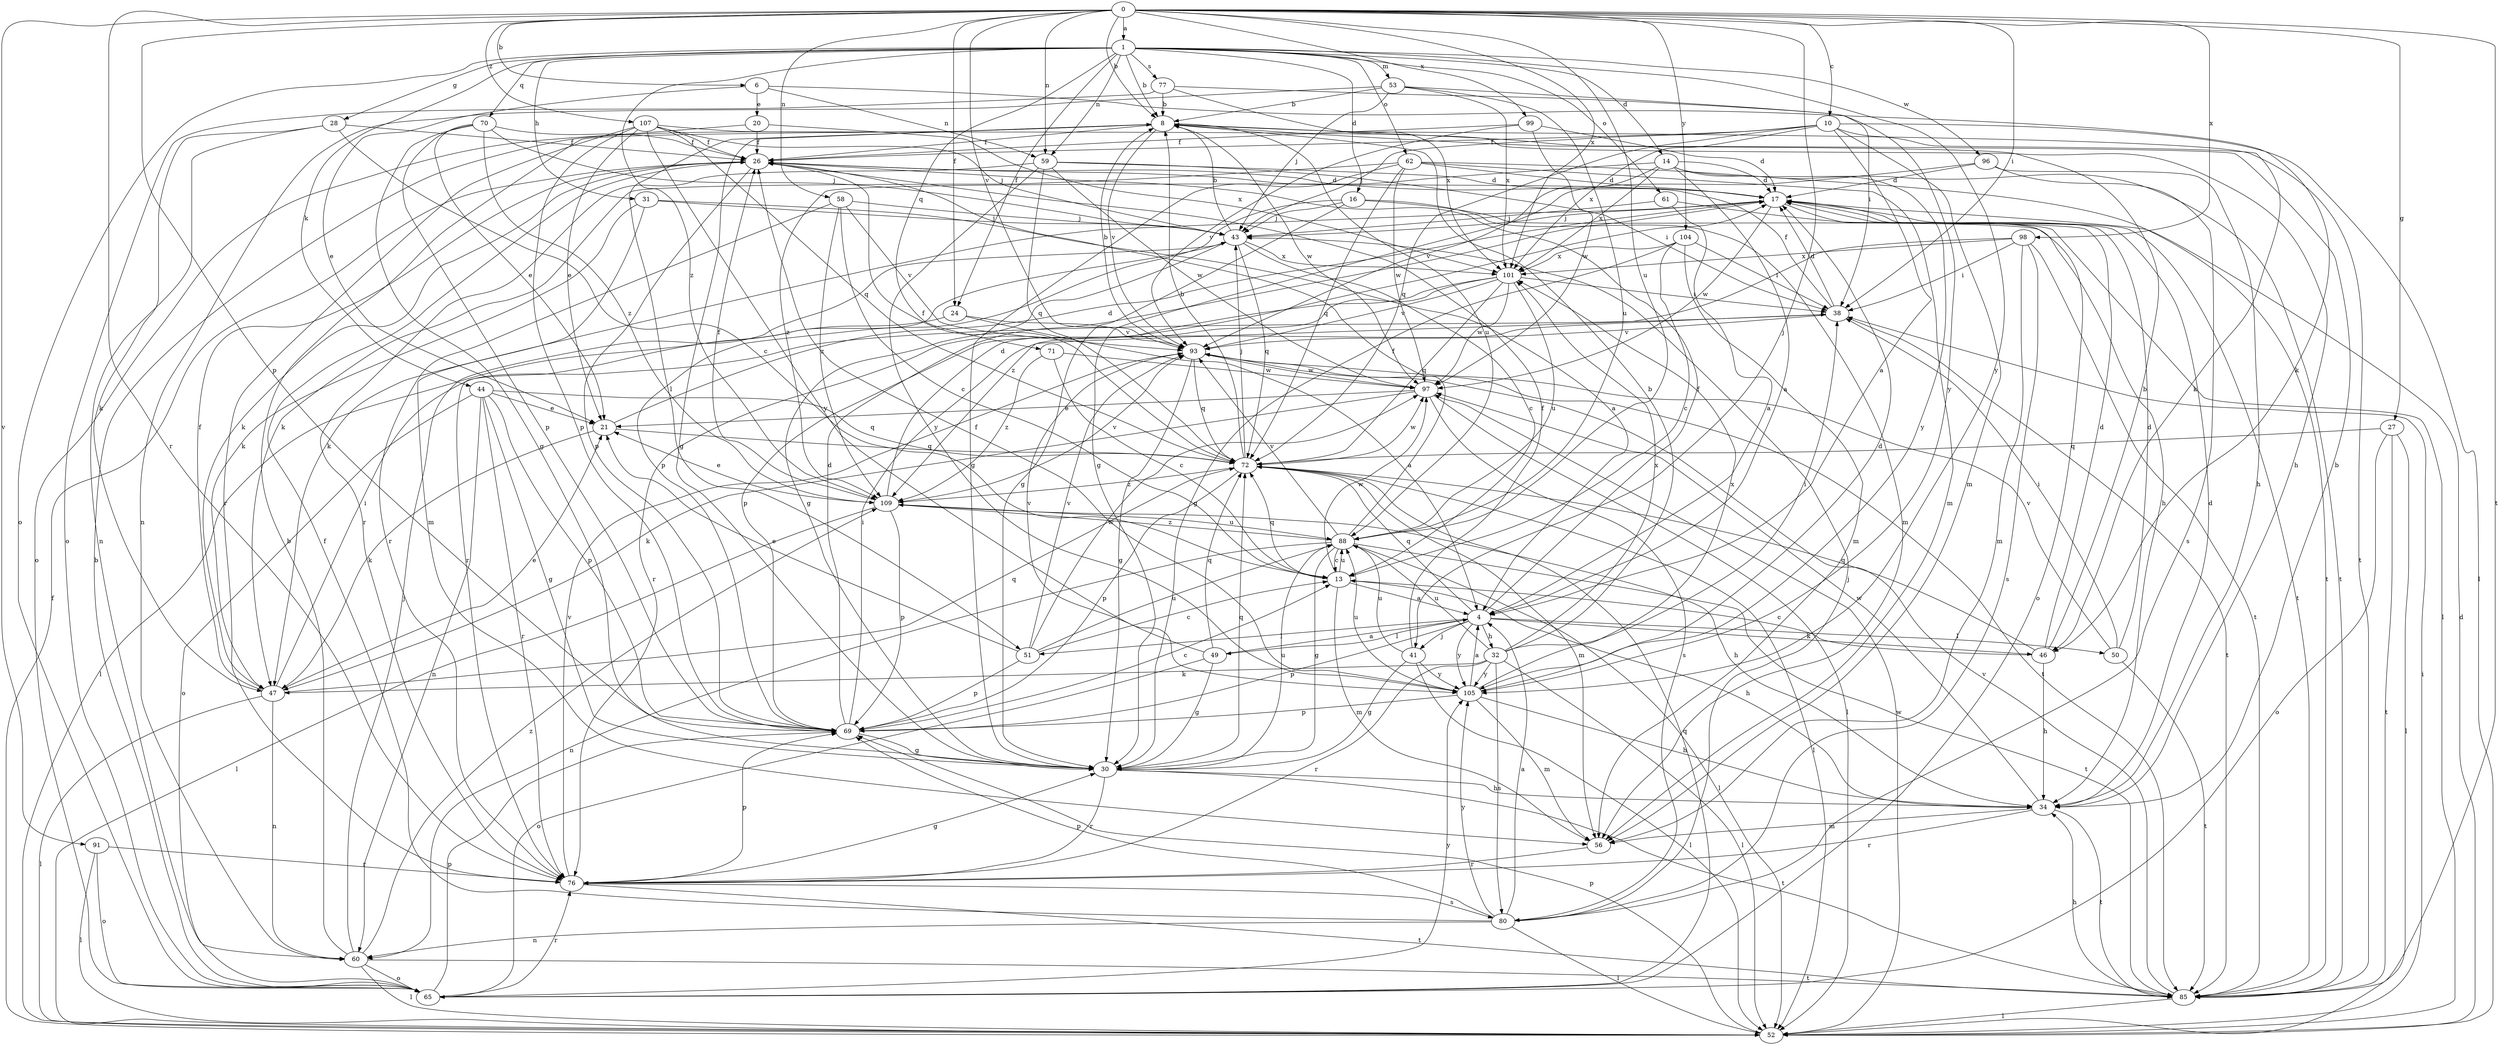 strict digraph  {
0;
1;
4;
6;
8;
10;
13;
14;
16;
17;
20;
21;
24;
26;
27;
28;
30;
31;
32;
34;
38;
41;
43;
44;
46;
47;
49;
50;
51;
52;
53;
56;
58;
59;
60;
61;
62;
65;
69;
70;
71;
72;
76;
77;
80;
85;
88;
91;
93;
96;
97;
98;
99;
101;
104;
105;
107;
109;
0 -> 1  [label=a];
0 -> 6  [label=b];
0 -> 8  [label=b];
0 -> 10  [label=c];
0 -> 24  [label=f];
0 -> 27  [label=g];
0 -> 38  [label=i];
0 -> 41  [label=j];
0 -> 58  [label=n];
0 -> 59  [label=n];
0 -> 69  [label=p];
0 -> 76  [label=r];
0 -> 85  [label=t];
0 -> 88  [label=u];
0 -> 91  [label=v];
0 -> 93  [label=v];
0 -> 98  [label=x];
0 -> 99  [label=x];
0 -> 101  [label=x];
0 -> 104  [label=y];
0 -> 107  [label=z];
1 -> 8  [label=b];
1 -> 14  [label=d];
1 -> 16  [label=d];
1 -> 24  [label=f];
1 -> 28  [label=g];
1 -> 31  [label=h];
1 -> 44  [label=k];
1 -> 53  [label=m];
1 -> 59  [label=n];
1 -> 61  [label=o];
1 -> 62  [label=o];
1 -> 65  [label=o];
1 -> 70  [label=q];
1 -> 71  [label=q];
1 -> 77  [label=s];
1 -> 96  [label=w];
1 -> 105  [label=y];
1 -> 109  [label=z];
4 -> 26  [label=f];
4 -> 32  [label=h];
4 -> 41  [label=j];
4 -> 46  [label=k];
4 -> 49  [label=l];
4 -> 50  [label=l];
4 -> 51  [label=l];
4 -> 69  [label=p];
4 -> 72  [label=q];
4 -> 105  [label=y];
6 -> 20  [label=e];
6 -> 21  [label=e];
6 -> 46  [label=k];
6 -> 59  [label=n];
8 -> 26  [label=f];
8 -> 30  [label=g];
8 -> 51  [label=l];
8 -> 85  [label=t];
8 -> 88  [label=u];
8 -> 93  [label=v];
8 -> 97  [label=w];
10 -> 4  [label=a];
10 -> 26  [label=f];
10 -> 43  [label=j];
10 -> 46  [label=k];
10 -> 52  [label=l];
10 -> 56  [label=m];
10 -> 72  [label=q];
10 -> 101  [label=x];
13 -> 4  [label=a];
13 -> 34  [label=h];
13 -> 56  [label=m];
13 -> 72  [label=q];
13 -> 88  [label=u];
13 -> 97  [label=w];
14 -> 4  [label=a];
14 -> 17  [label=d];
14 -> 85  [label=t];
14 -> 93  [label=v];
14 -> 101  [label=x];
14 -> 105  [label=y];
14 -> 109  [label=z];
16 -> 30  [label=g];
16 -> 34  [label=h];
16 -> 43  [label=j];
16 -> 56  [label=m];
16 -> 69  [label=p];
17 -> 43  [label=j];
17 -> 47  [label=k];
17 -> 65  [label=o];
17 -> 85  [label=t];
17 -> 97  [label=w];
20 -> 26  [label=f];
20 -> 65  [label=o];
20 -> 101  [label=x];
21 -> 17  [label=d];
21 -> 47  [label=k];
21 -> 72  [label=q];
24 -> 4  [label=a];
24 -> 52  [label=l];
24 -> 93  [label=v];
26 -> 17  [label=d];
26 -> 47  [label=k];
26 -> 69  [label=p];
27 -> 52  [label=l];
27 -> 65  [label=o];
27 -> 72  [label=q];
27 -> 85  [label=t];
28 -> 13  [label=c];
28 -> 26  [label=f];
28 -> 47  [label=k];
28 -> 60  [label=n];
30 -> 34  [label=h];
30 -> 72  [label=q];
30 -> 76  [label=r];
30 -> 85  [label=t];
30 -> 88  [label=u];
31 -> 4  [label=a];
31 -> 43  [label=j];
31 -> 47  [label=k];
31 -> 56  [label=m];
32 -> 8  [label=b];
32 -> 38  [label=i];
32 -> 47  [label=k];
32 -> 52  [label=l];
32 -> 76  [label=r];
32 -> 80  [label=s];
32 -> 88  [label=u];
32 -> 101  [label=x];
32 -> 105  [label=y];
34 -> 8  [label=b];
34 -> 17  [label=d];
34 -> 56  [label=m];
34 -> 76  [label=r];
34 -> 85  [label=t];
34 -> 97  [label=w];
38 -> 17  [label=d];
38 -> 26  [label=f];
38 -> 85  [label=t];
38 -> 93  [label=v];
41 -> 26  [label=f];
41 -> 30  [label=g];
41 -> 52  [label=l];
41 -> 88  [label=u];
41 -> 105  [label=y];
43 -> 8  [label=b];
43 -> 13  [label=c];
43 -> 30  [label=g];
43 -> 72  [label=q];
43 -> 76  [label=r];
43 -> 101  [label=x];
44 -> 21  [label=e];
44 -> 30  [label=g];
44 -> 60  [label=n];
44 -> 65  [label=o];
44 -> 69  [label=p];
44 -> 72  [label=q];
44 -> 76  [label=r];
46 -> 8  [label=b];
46 -> 13  [label=c];
46 -> 17  [label=d];
46 -> 34  [label=h];
46 -> 72  [label=q];
47 -> 21  [label=e];
47 -> 26  [label=f];
47 -> 38  [label=i];
47 -> 52  [label=l];
47 -> 60  [label=n];
47 -> 72  [label=q];
49 -> 4  [label=a];
49 -> 30  [label=g];
49 -> 65  [label=o];
49 -> 72  [label=q];
49 -> 93  [label=v];
50 -> 17  [label=d];
50 -> 38  [label=i];
50 -> 85  [label=t];
50 -> 93  [label=v];
51 -> 13  [label=c];
51 -> 21  [label=e];
51 -> 69  [label=p];
51 -> 88  [label=u];
51 -> 93  [label=v];
51 -> 97  [label=w];
52 -> 17  [label=d];
52 -> 26  [label=f];
52 -> 38  [label=i];
52 -> 69  [label=p];
52 -> 97  [label=w];
53 -> 8  [label=b];
53 -> 38  [label=i];
53 -> 43  [label=j];
53 -> 60  [label=n];
53 -> 88  [label=u];
53 -> 101  [label=x];
56 -> 76  [label=r];
58 -> 13  [label=c];
58 -> 43  [label=j];
58 -> 76  [label=r];
58 -> 93  [label=v];
58 -> 109  [label=z];
59 -> 17  [label=d];
59 -> 38  [label=i];
59 -> 72  [label=q];
59 -> 76  [label=r];
59 -> 97  [label=w];
59 -> 105  [label=y];
60 -> 8  [label=b];
60 -> 43  [label=j];
60 -> 52  [label=l];
60 -> 65  [label=o];
60 -> 85  [label=t];
60 -> 109  [label=z];
61 -> 4  [label=a];
61 -> 43  [label=j];
61 -> 52  [label=l];
62 -> 17  [label=d];
62 -> 30  [label=g];
62 -> 47  [label=k];
62 -> 56  [label=m];
62 -> 72  [label=q];
62 -> 85  [label=t];
62 -> 97  [label=w];
65 -> 8  [label=b];
65 -> 69  [label=p];
65 -> 72  [label=q];
65 -> 76  [label=r];
65 -> 105  [label=y];
69 -> 13  [label=c];
69 -> 17  [label=d];
69 -> 30  [label=g];
69 -> 38  [label=i];
70 -> 21  [label=e];
70 -> 26  [label=f];
70 -> 30  [label=g];
70 -> 43  [label=j];
70 -> 69  [label=p];
70 -> 109  [label=z];
71 -> 13  [label=c];
71 -> 97  [label=w];
71 -> 109  [label=z];
72 -> 8  [label=b];
72 -> 26  [label=f];
72 -> 43  [label=j];
72 -> 52  [label=l];
72 -> 56  [label=m];
72 -> 69  [label=p];
72 -> 97  [label=w];
72 -> 109  [label=z];
76 -> 30  [label=g];
76 -> 69  [label=p];
76 -> 80  [label=s];
76 -> 85  [label=t];
76 -> 93  [label=v];
77 -> 8  [label=b];
77 -> 65  [label=o];
77 -> 101  [label=x];
77 -> 105  [label=y];
80 -> 4  [label=a];
80 -> 26  [label=f];
80 -> 43  [label=j];
80 -> 52  [label=l];
80 -> 60  [label=n];
80 -> 69  [label=p];
80 -> 105  [label=y];
85 -> 34  [label=h];
85 -> 52  [label=l];
85 -> 93  [label=v];
88 -> 13  [label=c];
88 -> 26  [label=f];
88 -> 30  [label=g];
88 -> 52  [label=l];
88 -> 60  [label=n];
88 -> 85  [label=t];
88 -> 93  [label=v];
88 -> 109  [label=z];
91 -> 52  [label=l];
91 -> 65  [label=o];
91 -> 76  [label=r];
93 -> 8  [label=b];
93 -> 30  [label=g];
93 -> 72  [label=q];
93 -> 85  [label=t];
93 -> 97  [label=w];
96 -> 17  [label=d];
96 -> 30  [label=g];
96 -> 34  [label=h];
96 -> 80  [label=s];
97 -> 21  [label=e];
97 -> 47  [label=k];
97 -> 52  [label=l];
97 -> 80  [label=s];
98 -> 38  [label=i];
98 -> 56  [label=m];
98 -> 80  [label=s];
98 -> 85  [label=t];
98 -> 101  [label=x];
98 -> 109  [label=z];
99 -> 17  [label=d];
99 -> 26  [label=f];
99 -> 93  [label=v];
99 -> 97  [label=w];
101 -> 38  [label=i];
101 -> 69  [label=p];
101 -> 72  [label=q];
101 -> 76  [label=r];
101 -> 88  [label=u];
101 -> 93  [label=v];
101 -> 97  [label=w];
104 -> 13  [label=c];
104 -> 30  [label=g];
104 -> 38  [label=i];
104 -> 56  [label=m];
104 -> 101  [label=x];
105 -> 4  [label=a];
105 -> 17  [label=d];
105 -> 26  [label=f];
105 -> 34  [label=h];
105 -> 56  [label=m];
105 -> 69  [label=p];
105 -> 88  [label=u];
105 -> 101  [label=x];
107 -> 21  [label=e];
107 -> 26  [label=f];
107 -> 34  [label=h];
107 -> 43  [label=j];
107 -> 69  [label=p];
107 -> 72  [label=q];
107 -> 76  [label=r];
107 -> 105  [label=y];
109 -> 17  [label=d];
109 -> 21  [label=e];
109 -> 26  [label=f];
109 -> 34  [label=h];
109 -> 52  [label=l];
109 -> 69  [label=p];
109 -> 88  [label=u];
109 -> 93  [label=v];
}
